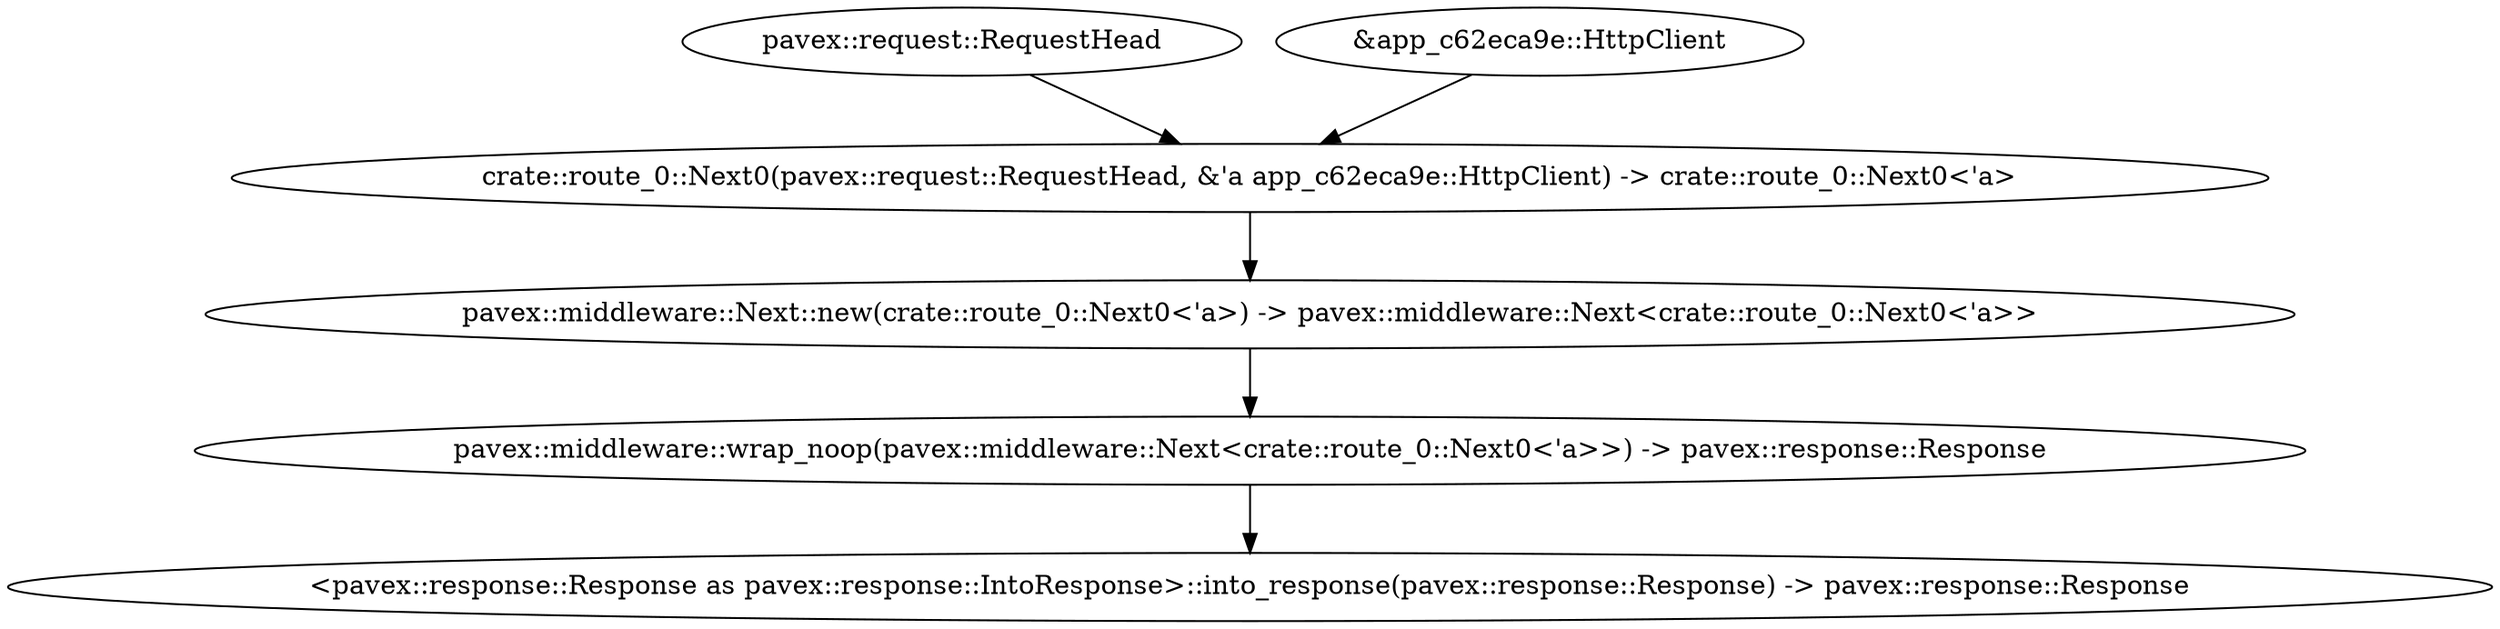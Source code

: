 digraph "GET /home - 0" {
    0 [ label = "pavex::middleware::wrap_noop(pavex::middleware::Next<crate::route_0::Next0<'a>>) -> pavex::response::Response"]
    1 [ label = "pavex::middleware::Next::new(crate::route_0::Next0<'a>) -> pavex::middleware::Next<crate::route_0::Next0<'a>>"]
    2 [ label = "crate::route_0::Next0(pavex::request::RequestHead, &'a app_c62eca9e::HttpClient) -> crate::route_0::Next0<'a>"]
    3 [ label = "pavex::request::RequestHead"]
    5 [ label = "<pavex::response::Response as pavex::response::IntoResponse>::into_response(pavex::response::Response) -> pavex::response::Response"]
    6 [ label = "&app_c62eca9e::HttpClient"]
    1 -> 0 [ ]
    2 -> 1 [ ]
    3 -> 2 [ ]
    0 -> 5 [ ]
    6 -> 2 [ ]
}

digraph "GET /home - 1" {
    0 [ label = "app_c62eca9e::stream_file(std::path::PathBuf, app_c62eca9e::Logger, &app_c62eca9e::HttpClient) -> pavex::response::Response"]
    1 [ label = "app_c62eca9e::extract_path(pavex::request::RequestHead) -> std::path::PathBuf"]
    2 [ label = "app_c62eca9e::logger() -> app_c62eca9e::Logger"]
    4 [ label = "pavex::request::RequestHead"]
    5 [ label = "<pavex::response::Response as pavex::response::IntoResponse>::into_response(pavex::response::Response) -> pavex::response::Response"]
    6 [ label = "&app_c62eca9e::HttpClient"]
    2 -> 0 [ ]
    1 -> 0 [ ]
    4 -> 1 [ ]
    0 -> 5 [ ]
    6 -> 0 [ ]
}

digraph "* /home - 0" {
    0 [ label = "pavex::middleware::wrap_noop(pavex::middleware::Next<crate::route_1::Next0<'a>>) -> pavex::response::Response"]
    1 [ label = "pavex::middleware::Next::new(crate::route_1::Next0<'a>) -> pavex::middleware::Next<crate::route_1::Next0<'a>>"]
    2 [ label = "crate::route_1::Next0(&'a pavex::router::AllowedMethods) -> crate::route_1::Next0<'a>"]
    4 [ label = "<pavex::response::Response as pavex::response::IntoResponse>::into_response(pavex::response::Response) -> pavex::response::Response"]
    5 [ label = "&pavex::router::AllowedMethods"]
    1 -> 0 [ ]
    2 -> 1 [ ]
    0 -> 4 [ ]
    5 -> 2 [ ]
}

digraph "* /home - 1" {
    0 [ label = "pavex::router::default_fallback(&pavex::router::AllowedMethods) -> pavex::response::Response"]
    2 [ label = "<pavex::response::Response as pavex::response::IntoResponse>::into_response(pavex::response::Response) -> pavex::response::Response"]
    3 [ label = "&pavex::router::AllowedMethods"]
    0 -> 2 [ ]
    3 -> 0 [ ]
}

digraph app_state {
    0 [ label = "crate::ApplicationState(app_c62eca9e::HttpClient) -> crate::ApplicationState"]
    1 [ label = "app_c62eca9e::http_client(app_c62eca9e::Config) -> app_c62eca9e::HttpClient"]
    2 [ label = "app_c62eca9e::Config"]
    1 -> 0 [ ]
    2 -> 1 [ ]
}
